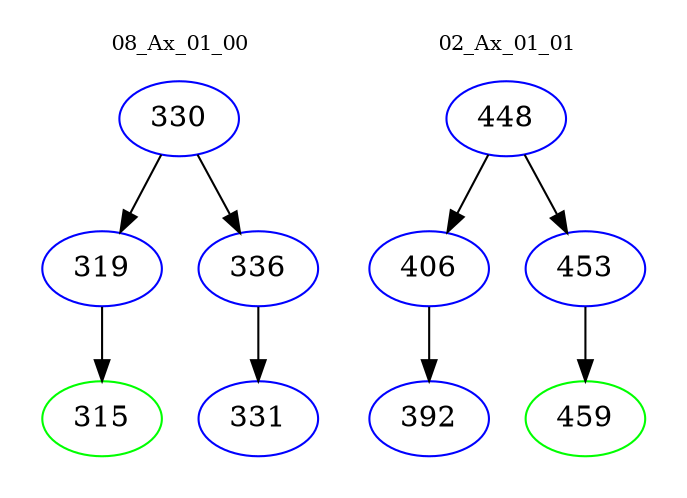 digraph{
subgraph cluster_0 {
color = white
label = "08_Ax_01_00";
fontsize=10;
T0_330 [label="330", color="blue"]
T0_330 -> T0_319 [color="black"]
T0_319 [label="319", color="blue"]
T0_319 -> T0_315 [color="black"]
T0_315 [label="315", color="green"]
T0_330 -> T0_336 [color="black"]
T0_336 [label="336", color="blue"]
T0_336 -> T0_331 [color="black"]
T0_331 [label="331", color="blue"]
}
subgraph cluster_1 {
color = white
label = "02_Ax_01_01";
fontsize=10;
T1_448 [label="448", color="blue"]
T1_448 -> T1_406 [color="black"]
T1_406 [label="406", color="blue"]
T1_406 -> T1_392 [color="black"]
T1_392 [label="392", color="blue"]
T1_448 -> T1_453 [color="black"]
T1_453 [label="453", color="blue"]
T1_453 -> T1_459 [color="black"]
T1_459 [label="459", color="green"]
}
}
